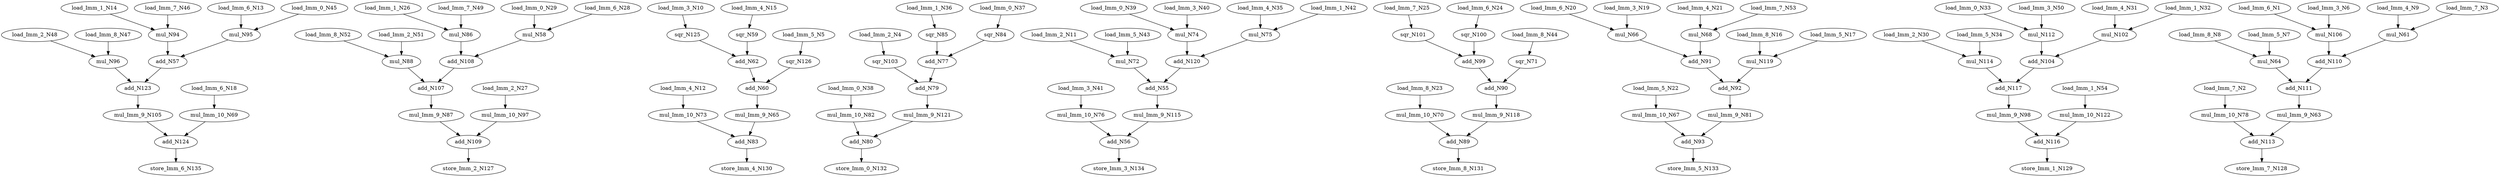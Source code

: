 digraph graphname {
N124 [color="black", label="add_N124"];
N127 [color="black", label="store_Imm_2_N127"];
N126 [color="black", label="sqr_N126"];
N121 [color="black", label="mul_Imm_9_N121"];
N120 [color="black", label="add_N120"];
N29 [color="black", label="load_Imm_0_N29"];
N28 [color="black", label="load_Imm_6_N28"];
N123 [color="black", label="add_N123"];
N23 [color="black", label="load_Imm_8_N23"];
N22 [color="black", label="load_Imm_5_N22"];
N21 [color="black", label="load_Imm_4_N21"];
N20 [color="black", label="load_Imm_6_N20"];
N27 [color="black", label="load_Imm_2_N27"];
N26 [color="black", label="load_Imm_1_N26"];
N25 [color="black", label="load_Imm_7_N25"];
N24 [color="black", label="load_Imm_6_N24"];
N85 [color="black", label="sqr_N85"];
N84 [color="black", label="sqr_N84"];
N87 [color="black", label="mul_Imm_9_N87"];
N86 [color="black", label="mul_N86"];
N81 [color="black", label="mul_Imm_9_N81"];
N80 [color="black", label="add_N80"];
N83 [color="black", label="add_N83"];
N82 [color="black", label="mul_Imm_10_N82"];
N89 [color="black", label="add_N89"];
N88 [color="black", label="mul_N88"];
N38 [color="black", label="load_Imm_0_N38"];
N39 [color="black", label="load_Imm_0_N39"];
N30 [color="black", label="load_Imm_2_N30"];
N31 [color="black", label="load_Imm_4_N31"];
N32 [color="black", label="load_Imm_1_N32"];
N33 [color="black", label="load_Imm_0_N33"];
N34 [color="black", label="load_Imm_5_N34"];
N35 [color="black", label="load_Imm_4_N35"];
N36 [color="black", label="load_Imm_1_N36"];
N37 [color="black", label="load_Imm_0_N37"];
N98 [color="black", label="mul_Imm_9_N98"];
N99 [color="black", label="add_N99"];
N92 [color="black", label="add_N92"];
N93 [color="black", label="add_N93"];
N90 [color="black", label="add_N90"];
N91 [color="black", label="add_N91"];
N96 [color="black", label="mul_N96"];
N97 [color="black", label="mul_Imm_10_N97"];
N94 [color="black", label="mul_N94"];
N95 [color="black", label="mul_N95"];
N114 [color="black", label="mul_N114"];
N115 [color="black", label="mul_Imm_9_N115"];
N116 [color="black", label="add_N116"];
N117 [color="black", label="add_N117"];
N110 [color="black", label="add_N110"];
N111 [color="black", label="add_N111"];
N112 [color="black", label="mul_N112"];
N113 [color="black", label="add_N113"];
N118 [color="black", label="mul_Imm_9_N118"];
N119 [color="black", label="mul_N119"];
N122 [color="black", label="mul_Imm_10_N122"];
N107 [color="black", label="add_N107"];
N106 [color="black", label="mul_N106"];
N105 [color="black", label="mul_Imm_9_N105"];
N104 [color="black", label="add_N104"];
N103 [color="black", label="sqr_N103"];
N102 [color="black", label="mul_N102"];
N101 [color="black", label="sqr_N101"];
N100 [color="black", label="sqr_N100"];
N109 [color="black", label="add_N109"];
N108 [color="black", label="add_N108"];
N12 [color="black", label="load_Imm_4_N12"];
N13 [color="black", label="load_Imm_6_N13"];
N10 [color="black", label="load_Imm_3_N10"];
N11 [color="black", label="load_Imm_2_N11"];
N16 [color="black", label="load_Imm_8_N16"];
N17 [color="black", label="load_Imm_5_N17"];
N14 [color="black", label="load_Imm_1_N14"];
N15 [color="black", label="load_Imm_4_N15"];
N18 [color="black", label="load_Imm_6_N18"];
N19 [color="black", label="load_Imm_3_N19"];
N132 [color="black", label="store_Imm_0_N132"];
N133 [color="black", label="store_Imm_5_N133"];
N130 [color="black", label="store_Imm_4_N130"];
N131 [color="black", label="store_Imm_8_N131"];
N134 [color="black", label="store_Imm_3_N134"];
N135 [color="black", label="store_Imm_6_N135"];
N67 [color="black", label="mul_Imm_10_N67"];
N66 [color="black", label="mul_N66"];
N65 [color="black", label="mul_Imm_9_N65"];
N64 [color="black", label="mul_N64"];
N63 [color="black", label="mul_Imm_9_N63"];
N62 [color="black", label="add_N62"];
N61 [color="black", label="mul_N61"];
N60 [color="black", label="add_N60"];
N69 [color="black", label="mul_Imm_10_N69"];
N68 [color="black", label="mul_N68"];
N8 [color="black", label="load_Imm_8_N8"];
N9 [color="black", label="load_Imm_4_N9"];
N129 [color="black", label="store_Imm_1_N129"];
N128 [color="black", label="store_Imm_7_N128"];
N125 [color="black", label="sqr_N125"];
N1 [color="black", label="load_Imm_6_N1"];
N2 [color="black", label="load_Imm_7_N2"];
N3 [color="black", label="load_Imm_7_N3"];
N4 [color="black", label="load_Imm_2_N4"];
N5 [color="black", label="load_Imm_5_N5"];
N6 [color="black", label="load_Imm_3_N6"];
N7 [color="black", label="load_Imm_5_N7"];
N74 [color="black", label="mul_N74"];
N75 [color="black", label="mul_N75"];
N76 [color="black", label="mul_Imm_10_N76"];
N77 [color="black", label="add_N77"];
N70 [color="black", label="mul_Imm_10_N70"];
N71 [color="black", label="sqr_N71"];
N72 [color="black", label="mul_N72"];
N73 [color="black", label="mul_Imm_10_N73"];
N78 [color="black", label="mul_Imm_10_N78"];
N79 [color="black", label="add_N79"];
N49 [color="black", label="load_Imm_7_N49"];
N48 [color="black", label="load_Imm_2_N48"];
N41 [color="black", label="load_Imm_3_N41"];
N40 [color="black", label="load_Imm_3_N40"];
N43 [color="black", label="load_Imm_5_N43"];
N42 [color="black", label="load_Imm_1_N42"];
N45 [color="black", label="load_Imm_0_N45"];
N44 [color="black", label="load_Imm_8_N44"];
N47 [color="black", label="load_Imm_8_N47"];
N46 [color="black", label="load_Imm_7_N46"];
N58 [color="black", label="mul_N58"];
N59 [color="black", label="sqr_N59"];
N56 [color="black", label="add_N56"];
N57 [color="black", label="add_N57"];
N54 [color="black", label="load_Imm_1_N54"];
N55 [color="black", label="add_N55"];
N52 [color="black", label="load_Imm_8_N52"];
N53 [color="black", label="load_Imm_7_N53"];
N50 [color="black", label="load_Imm_3_N50"];
N51 [color="black", label="load_Imm_2_N51"];
N124 -> N135;
N126 -> N60;
N121 -> N80;
N120 -> N55;
N29 -> N58;
N28 -> N58;
N123 -> N105;
N23 -> N70;
N22 -> N67;
N21 -> N68;
N20 -> N66;
N27 -> N97;
N26 -> N86;
N25 -> N101;
N24 -> N100;
N85 -> N77;
N84 -> N77;
N87 -> N109;
N86 -> N108;
N81 -> N93;
N80 -> N132;
N83 -> N130;
N82 -> N80;
N89 -> N131;
N88 -> N107;
N38 -> N82;
N39 -> N74;
N30 -> N114;
N31 -> N102;
N32 -> N102;
N33 -> N112;
N34 -> N114;
N35 -> N75;
N36 -> N85;
N37 -> N84;
N98 -> N116;
N99 -> N90;
N92 -> N81;
N93 -> N133;
N90 -> N118;
N91 -> N92;
N96 -> N123;
N97 -> N109;
N94 -> N57;
N95 -> N57;
N114 -> N117;
N115 -> N56;
N116 -> N129;
N117 -> N98;
N110 -> N111;
N111 -> N63;
N112 -> N104;
N113 -> N128;
N118 -> N89;
N119 -> N92;
N122 -> N116;
N107 -> N87;
N106 -> N110;
N105 -> N124;
N104 -> N117;
N103 -> N79;
N102 -> N104;
N101 -> N99;
N100 -> N99;
N109 -> N127;
N108 -> N107;
N12 -> N73;
N13 -> N95;
N10 -> N125;
N11 -> N72;
N16 -> N119;
N17 -> N119;
N14 -> N94;
N15 -> N59;
N18 -> N69;
N19 -> N66;
N67 -> N93;
N66 -> N91;
N65 -> N83;
N64 -> N111;
N63 -> N113;
N62 -> N60;
N61 -> N110;
N60 -> N65;
N69 -> N124;
N68 -> N91;
N8 -> N64;
N9 -> N61;
N125 -> N62;
N1 -> N106;
N2 -> N78;
N3 -> N61;
N4 -> N103;
N5 -> N126;
N6 -> N106;
N7 -> N64;
N74 -> N120;
N75 -> N120;
N76 -> N56;
N77 -> N79;
N70 -> N89;
N71 -> N90;
N72 -> N55;
N73 -> N83;
N78 -> N113;
N79 -> N121;
N49 -> N86;
N48 -> N96;
N41 -> N76;
N40 -> N74;
N43 -> N72;
N42 -> N75;
N45 -> N95;
N44 -> N71;
N47 -> N96;
N46 -> N94;
N58 -> N108;
N59 -> N62;
N56 -> N134;
N57 -> N123;
N54 -> N122;
N55 -> N115;
N52 -> N88;
N53 -> N68;
N50 -> N112;
N51 -> N88;
}
